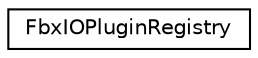 digraph "クラス階層図"
{
  edge [fontname="Helvetica",fontsize="10",labelfontname="Helvetica",labelfontsize="10"];
  node [fontname="Helvetica",fontsize="10",shape=record];
  rankdir="LR";
  Node0 [label="FbxIOPluginRegistry",height=0.2,width=0.4,color="black", fillcolor="white", style="filled",URL="$class_fbx_i_o_plugin_registry.html",tooltip="This class serves as the registrar for file formats. A file format must be registered when it is used..."];
}
